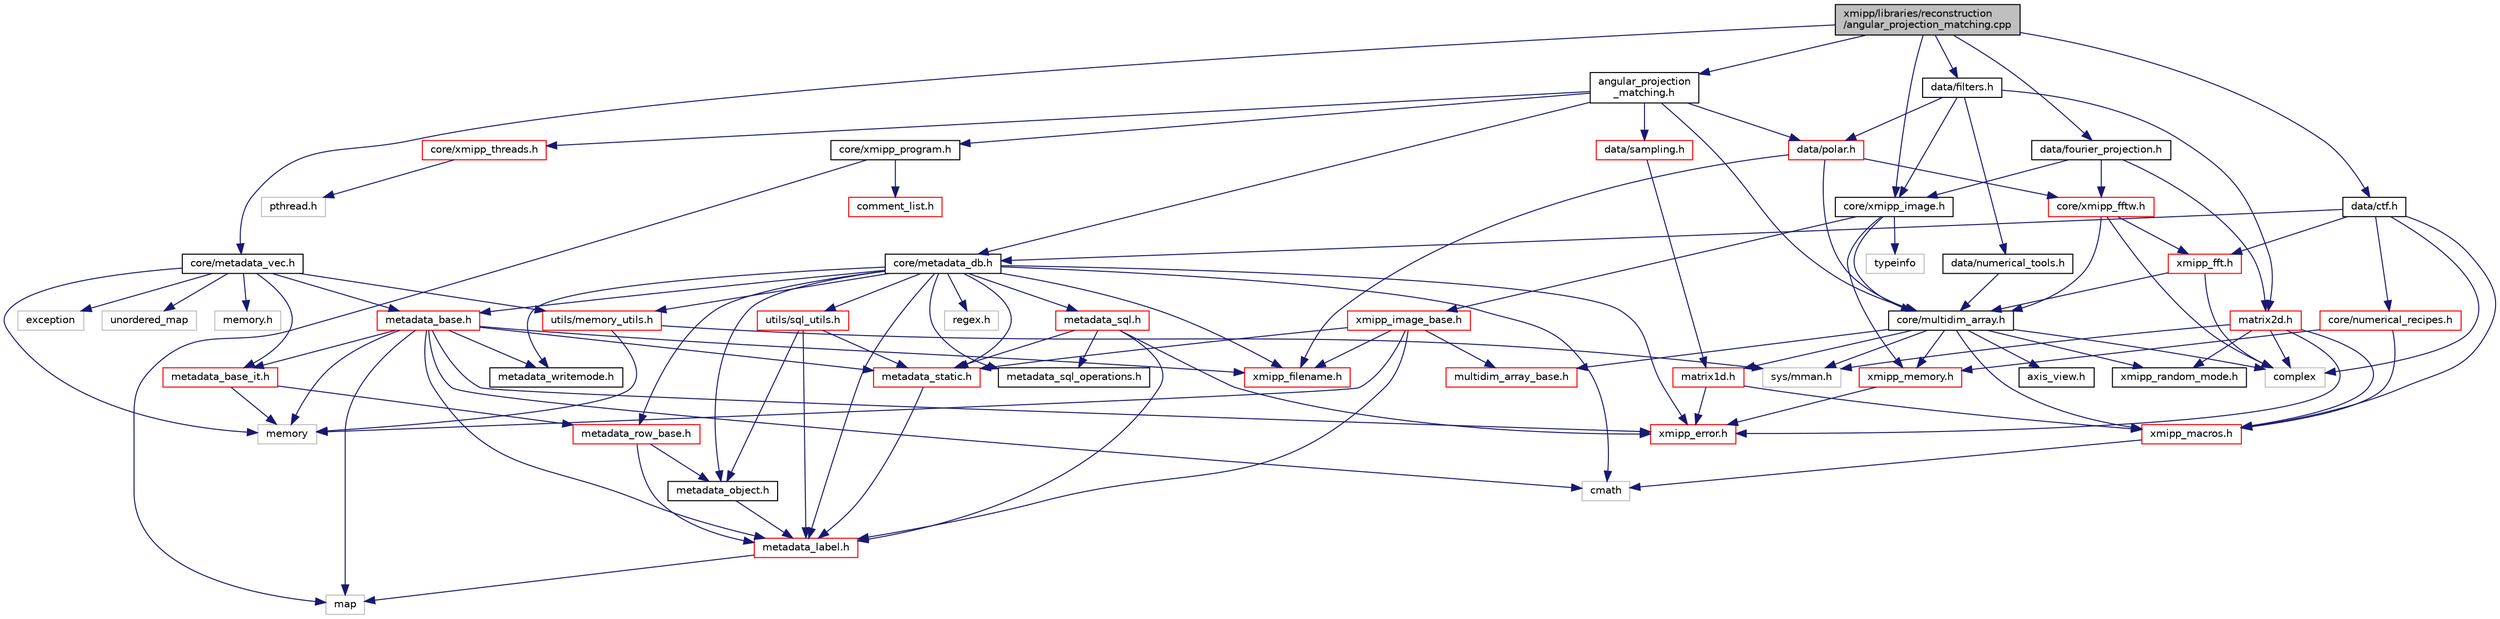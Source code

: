 digraph "xmipp/libraries/reconstruction/angular_projection_matching.cpp"
{
  edge [fontname="Helvetica",fontsize="10",labelfontname="Helvetica",labelfontsize="10"];
  node [fontname="Helvetica",fontsize="10",shape=record];
  Node0 [label="xmipp/libraries/reconstruction\l/angular_projection_matching.cpp",height=0.2,width=0.4,color="black", fillcolor="grey75", style="filled", fontcolor="black"];
  Node0 -> Node1 [color="midnightblue",fontsize="10",style="solid",fontname="Helvetica"];
  Node1 [label="angular_projection\l_matching.h",height=0.2,width=0.4,color="black", fillcolor="white", style="filled",URL="$angular__projection__matching_8h.html"];
  Node1 -> Node2 [color="midnightblue",fontsize="10",style="solid",fontname="Helvetica"];
  Node2 [label="core/metadata_db.h",height=0.2,width=0.4,color="black", fillcolor="white", style="filled",URL="$metadata__db_8h.html"];
  Node2 -> Node3 [color="midnightblue",fontsize="10",style="solid",fontname="Helvetica"];
  Node3 [label="regex.h",height=0.2,width=0.4,color="grey75", fillcolor="white", style="filled"];
  Node2 -> Node4 [color="midnightblue",fontsize="10",style="solid",fontname="Helvetica"];
  Node4 [label="cmath",height=0.2,width=0.4,color="grey75", fillcolor="white", style="filled"];
  Node2 -> Node5 [color="midnightblue",fontsize="10",style="solid",fontname="Helvetica"];
  Node5 [label="utils/memory_utils.h",height=0.2,width=0.4,color="red", fillcolor="white", style="filled",URL="$memory__utils_8h.html"];
  Node5 -> Node9 [color="midnightblue",fontsize="10",style="solid",fontname="Helvetica"];
  Node9 [label="memory",height=0.2,width=0.4,color="grey75", fillcolor="white", style="filled"];
  Node5 -> Node10 [color="midnightblue",fontsize="10",style="solid",fontname="Helvetica"];
  Node10 [label="sys/mman.h",height=0.2,width=0.4,color="grey75", fillcolor="white", style="filled"];
  Node2 -> Node12 [color="midnightblue",fontsize="10",style="solid",fontname="Helvetica"];
  Node12 [label="metadata_base.h",height=0.2,width=0.4,color="red", fillcolor="white", style="filled",URL="$metadata__base_8h.html"];
  Node12 -> Node13 [color="midnightblue",fontsize="10",style="solid",fontname="Helvetica"];
  Node13 [label="map",height=0.2,width=0.4,color="grey75", fillcolor="white", style="filled"];
  Node12 -> Node4 [color="midnightblue",fontsize="10",style="solid",fontname="Helvetica"];
  Node12 -> Node9 [color="midnightblue",fontsize="10",style="solid",fontname="Helvetica"];
  Node12 -> Node14 [color="midnightblue",fontsize="10",style="solid",fontname="Helvetica"];
  Node14 [label="xmipp_error.h",height=0.2,width=0.4,color="red", fillcolor="white", style="filled",URL="$xmipp__error_8h.html"];
  Node12 -> Node20 [color="midnightblue",fontsize="10",style="solid",fontname="Helvetica"];
  Node20 [label="xmipp_filename.h",height=0.2,width=0.4,color="red", fillcolor="white", style="filled",URL="$xmipp__filename_8h.html"];
  Node12 -> Node23 [color="midnightblue",fontsize="10",style="solid",fontname="Helvetica"];
  Node23 [label="metadata_label.h",height=0.2,width=0.4,color="red", fillcolor="white", style="filled",URL="$metadata__label_8h.html"];
  Node23 -> Node13 [color="midnightblue",fontsize="10",style="solid",fontname="Helvetica"];
  Node12 -> Node24 [color="midnightblue",fontsize="10",style="solid",fontname="Helvetica"];
  Node24 [label="metadata_writemode.h",height=0.2,width=0.4,color="black", fillcolor="white", style="filled",URL="$metadata__writemode_8h.html"];
  Node12 -> Node25 [color="midnightblue",fontsize="10",style="solid",fontname="Helvetica"];
  Node25 [label="metadata_base_it.h",height=0.2,width=0.4,color="red", fillcolor="white", style="filled",URL="$metadata__base__it_8h.html"];
  Node25 -> Node9 [color="midnightblue",fontsize="10",style="solid",fontname="Helvetica"];
  Node25 -> Node26 [color="midnightblue",fontsize="10",style="solid",fontname="Helvetica"];
  Node26 [label="metadata_row_base.h",height=0.2,width=0.4,color="red", fillcolor="white", style="filled",URL="$metadata__row__base_8h.html"];
  Node26 -> Node23 [color="midnightblue",fontsize="10",style="solid",fontname="Helvetica"];
  Node26 -> Node27 [color="midnightblue",fontsize="10",style="solid",fontname="Helvetica"];
  Node27 [label="metadata_object.h",height=0.2,width=0.4,color="black", fillcolor="white", style="filled",URL="$metadata__object_8h.html"];
  Node27 -> Node23 [color="midnightblue",fontsize="10",style="solid",fontname="Helvetica"];
  Node12 -> Node29 [color="midnightblue",fontsize="10",style="solid",fontname="Helvetica"];
  Node29 [label="metadata_static.h",height=0.2,width=0.4,color="red", fillcolor="white", style="filled",URL="$metadata__static_8h.html"];
  Node29 -> Node23 [color="midnightblue",fontsize="10",style="solid",fontname="Helvetica"];
  Node2 -> Node23 [color="midnightblue",fontsize="10",style="solid",fontname="Helvetica"];
  Node2 -> Node27 [color="midnightblue",fontsize="10",style="solid",fontname="Helvetica"];
  Node2 -> Node26 [color="midnightblue",fontsize="10",style="solid",fontname="Helvetica"];
  Node2 -> Node29 [color="midnightblue",fontsize="10",style="solid",fontname="Helvetica"];
  Node2 -> Node34 [color="midnightblue",fontsize="10",style="solid",fontname="Helvetica"];
  Node34 [label="metadata_sql.h",height=0.2,width=0.4,color="red", fillcolor="white", style="filled",URL="$metadata__sql_8h.html"];
  Node34 -> Node23 [color="midnightblue",fontsize="10",style="solid",fontname="Helvetica"];
  Node34 -> Node14 [color="midnightblue",fontsize="10",style="solid",fontname="Helvetica"];
  Node34 -> Node36 [color="midnightblue",fontsize="10",style="solid",fontname="Helvetica"];
  Node36 [label="metadata_sql_operations.h",height=0.2,width=0.4,color="black", fillcolor="white", style="filled",URL="$metadata__sql__operations_8h.html"];
  Node34 -> Node29 [color="midnightblue",fontsize="10",style="solid",fontname="Helvetica"];
  Node2 -> Node36 [color="midnightblue",fontsize="10",style="solid",fontname="Helvetica"];
  Node2 -> Node37 [color="midnightblue",fontsize="10",style="solid",fontname="Helvetica"];
  Node37 [label="utils/sql_utils.h",height=0.2,width=0.4,color="red", fillcolor="white", style="filled",URL="$sql__utils_8h.html"];
  Node37 -> Node23 [color="midnightblue",fontsize="10",style="solid",fontname="Helvetica"];
  Node37 -> Node27 [color="midnightblue",fontsize="10",style="solid",fontname="Helvetica"];
  Node37 -> Node29 [color="midnightblue",fontsize="10",style="solid",fontname="Helvetica"];
  Node2 -> Node14 [color="midnightblue",fontsize="10",style="solid",fontname="Helvetica"];
  Node2 -> Node20 [color="midnightblue",fontsize="10",style="solid",fontname="Helvetica"];
  Node2 -> Node24 [color="midnightblue",fontsize="10",style="solid",fontname="Helvetica"];
  Node1 -> Node38 [color="midnightblue",fontsize="10",style="solid",fontname="Helvetica"];
  Node38 [label="core/multidim_array.h",height=0.2,width=0.4,color="black", fillcolor="white", style="filled",URL="$multidim__array_8h.html"];
  Node38 -> Node39 [color="midnightblue",fontsize="10",style="solid",fontname="Helvetica"];
  Node39 [label="xmipp_macros.h",height=0.2,width=0.4,color="red", fillcolor="white", style="filled",URL="$xmipp__macros_8h.html"];
  Node39 -> Node4 [color="midnightblue",fontsize="10",style="solid",fontname="Helvetica"];
  Node38 -> Node10 [color="midnightblue",fontsize="10",style="solid",fontname="Helvetica"];
  Node38 -> Node41 [color="midnightblue",fontsize="10",style="solid",fontname="Helvetica"];
  Node41 [label="complex",height=0.2,width=0.4,color="grey75", fillcolor="white", style="filled"];
  Node38 -> Node42 [color="midnightblue",fontsize="10",style="solid",fontname="Helvetica"];
  Node42 [label="matrix1d.h",height=0.2,width=0.4,color="red", fillcolor="white", style="filled",URL="$matrix1d_8h.html"];
  Node42 -> Node14 [color="midnightblue",fontsize="10",style="solid",fontname="Helvetica"];
  Node42 -> Node39 [color="midnightblue",fontsize="10",style="solid",fontname="Helvetica"];
  Node38 -> Node43 [color="midnightblue",fontsize="10",style="solid",fontname="Helvetica"];
  Node43 [label="xmipp_random_mode.h",height=0.2,width=0.4,color="black", fillcolor="white", style="filled",URL="$xmipp__random__mode_8h.html"];
  Node38 -> Node44 [color="midnightblue",fontsize="10",style="solid",fontname="Helvetica"];
  Node44 [label="multidim_array_base.h",height=0.2,width=0.4,color="red", fillcolor="white", style="filled",URL="$multidim__array__base_8h.html"];
  Node38 -> Node48 [color="midnightblue",fontsize="10",style="solid",fontname="Helvetica"];
  Node48 [label="xmipp_memory.h",height=0.2,width=0.4,color="red", fillcolor="white", style="filled",URL="$xmipp__memory_8h.html"];
  Node48 -> Node14 [color="midnightblue",fontsize="10",style="solid",fontname="Helvetica"];
  Node38 -> Node49 [color="midnightblue",fontsize="10",style="solid",fontname="Helvetica"];
  Node49 [label="axis_view.h",height=0.2,width=0.4,color="black", fillcolor="white", style="filled",URL="$axis__view_8h.html"];
  Node1 -> Node50 [color="midnightblue",fontsize="10",style="solid",fontname="Helvetica"];
  Node50 [label="core/xmipp_program.h",height=0.2,width=0.4,color="black", fillcolor="white", style="filled",URL="$xmipp__program_8h.html"];
  Node50 -> Node13 [color="midnightblue",fontsize="10",style="solid",fontname="Helvetica"];
  Node50 -> Node51 [color="midnightblue",fontsize="10",style="solid",fontname="Helvetica"];
  Node51 [label="comment_list.h",height=0.2,width=0.4,color="red", fillcolor="white", style="filled",URL="$comment__list_8h.html"];
  Node1 -> Node52 [color="midnightblue",fontsize="10",style="solid",fontname="Helvetica"];
  Node52 [label="core/xmipp_threads.h",height=0.2,width=0.4,color="red", fillcolor="white", style="filled",URL="$xmipp__threads_8h.html"];
  Node52 -> Node53 [color="midnightblue",fontsize="10",style="solid",fontname="Helvetica"];
  Node53 [label="pthread.h",height=0.2,width=0.4,color="grey75", fillcolor="white", style="filled"];
  Node1 -> Node55 [color="midnightblue",fontsize="10",style="solid",fontname="Helvetica"];
  Node55 [label="data/polar.h",height=0.2,width=0.4,color="red", fillcolor="white", style="filled",URL="$polar_8h.html"];
  Node55 -> Node38 [color="midnightblue",fontsize="10",style="solid",fontname="Helvetica"];
  Node55 -> Node58 [color="midnightblue",fontsize="10",style="solid",fontname="Helvetica"];
  Node58 [label="core/xmipp_fftw.h",height=0.2,width=0.4,color="red", fillcolor="white", style="filled",URL="$xmipp__fftw_8h.html"];
  Node58 -> Node41 [color="midnightblue",fontsize="10",style="solid",fontname="Helvetica"];
  Node58 -> Node38 [color="midnightblue",fontsize="10",style="solid",fontname="Helvetica"];
  Node58 -> Node62 [color="midnightblue",fontsize="10",style="solid",fontname="Helvetica"];
  Node62 [label="xmipp_fft.h",height=0.2,width=0.4,color="red", fillcolor="white", style="filled",URL="$xmipp__fft_8h.html"];
  Node62 -> Node41 [color="midnightblue",fontsize="10",style="solid",fontname="Helvetica"];
  Node62 -> Node38 [color="midnightblue",fontsize="10",style="solid",fontname="Helvetica"];
  Node55 -> Node20 [color="midnightblue",fontsize="10",style="solid",fontname="Helvetica"];
  Node1 -> Node65 [color="midnightblue",fontsize="10",style="solid",fontname="Helvetica"];
  Node65 [label="data/sampling.h",height=0.2,width=0.4,color="red", fillcolor="white", style="filled",URL="$sampling_8h.html"];
  Node65 -> Node42 [color="midnightblue",fontsize="10",style="solid",fontname="Helvetica"];
  Node0 -> Node71 [color="midnightblue",fontsize="10",style="solid",fontname="Helvetica"];
  Node71 [label="core/xmipp_image.h",height=0.2,width=0.4,color="black", fillcolor="white", style="filled",URL="$xmipp__image_8h.html"];
  Node71 -> Node72 [color="midnightblue",fontsize="10",style="solid",fontname="Helvetica"];
  Node72 [label="typeinfo",height=0.2,width=0.4,color="grey75", fillcolor="white", style="filled"];
  Node71 -> Node38 [color="midnightblue",fontsize="10",style="solid",fontname="Helvetica"];
  Node71 -> Node73 [color="midnightblue",fontsize="10",style="solid",fontname="Helvetica"];
  Node73 [label="xmipp_image_base.h",height=0.2,width=0.4,color="red", fillcolor="white", style="filled",URL="$xmipp__image__base_8h.html"];
  Node73 -> Node9 [color="midnightblue",fontsize="10",style="solid",fontname="Helvetica"];
  Node73 -> Node23 [color="midnightblue",fontsize="10",style="solid",fontname="Helvetica"];
  Node73 -> Node29 [color="midnightblue",fontsize="10",style="solid",fontname="Helvetica"];
  Node73 -> Node44 [color="midnightblue",fontsize="10",style="solid",fontname="Helvetica"];
  Node73 -> Node20 [color="midnightblue",fontsize="10",style="solid",fontname="Helvetica"];
  Node71 -> Node48 [color="midnightblue",fontsize="10",style="solid",fontname="Helvetica"];
  Node0 -> Node91 [color="midnightblue",fontsize="10",style="solid",fontname="Helvetica"];
  Node91 [label="core/metadata_vec.h",height=0.2,width=0.4,color="black", fillcolor="white", style="filled",URL="$metadata__vec_8h.html"];
  Node91 -> Node9 [color="midnightblue",fontsize="10",style="solid",fontname="Helvetica"];
  Node91 -> Node92 [color="midnightblue",fontsize="10",style="solid",fontname="Helvetica"];
  Node92 [label="exception",height=0.2,width=0.4,color="grey75", fillcolor="white", style="filled"];
  Node91 -> Node93 [color="midnightblue",fontsize="10",style="solid",fontname="Helvetica"];
  Node93 [label="unordered_map",height=0.2,width=0.4,color="grey75", fillcolor="white", style="filled"];
  Node91 -> Node94 [color="midnightblue",fontsize="10",style="solid",fontname="Helvetica"];
  Node94 [label="memory.h",height=0.2,width=0.4,color="grey75", fillcolor="white", style="filled"];
  Node91 -> Node12 [color="midnightblue",fontsize="10",style="solid",fontname="Helvetica"];
  Node91 -> Node25 [color="midnightblue",fontsize="10",style="solid",fontname="Helvetica"];
  Node91 -> Node5 [color="midnightblue",fontsize="10",style="solid",fontname="Helvetica"];
  Node0 -> Node95 [color="midnightblue",fontsize="10",style="solid",fontname="Helvetica"];
  Node95 [label="data/fourier_projection.h",height=0.2,width=0.4,color="black", fillcolor="white", style="filled",URL="$fourier__projection_8h.html"];
  Node95 -> Node67 [color="midnightblue",fontsize="10",style="solid",fontname="Helvetica"];
  Node67 [label="matrix2d.h",height=0.2,width=0.4,color="red", fillcolor="white", style="filled",URL="$matrix2d_8h.html"];
  Node67 -> Node41 [color="midnightblue",fontsize="10",style="solid",fontname="Helvetica"];
  Node67 -> Node43 [color="midnightblue",fontsize="10",style="solid",fontname="Helvetica"];
  Node67 -> Node39 [color="midnightblue",fontsize="10",style="solid",fontname="Helvetica"];
  Node67 -> Node14 [color="midnightblue",fontsize="10",style="solid",fontname="Helvetica"];
  Node67 -> Node10 [color="midnightblue",fontsize="10",style="solid",fontname="Helvetica"];
  Node95 -> Node58 [color="midnightblue",fontsize="10",style="solid",fontname="Helvetica"];
  Node95 -> Node71 [color="midnightblue",fontsize="10",style="solid",fontname="Helvetica"];
  Node0 -> Node96 [color="midnightblue",fontsize="10",style="solid",fontname="Helvetica"];
  Node96 [label="data/ctf.h",height=0.2,width=0.4,color="black", fillcolor="white", style="filled",URL="$ctf_8h.html"];
  Node96 -> Node41 [color="midnightblue",fontsize="10",style="solid",fontname="Helvetica"];
  Node96 -> Node2 [color="midnightblue",fontsize="10",style="solid",fontname="Helvetica"];
  Node96 -> Node97 [color="midnightblue",fontsize="10",style="solid",fontname="Helvetica"];
  Node97 [label="core/numerical_recipes.h",height=0.2,width=0.4,color="red", fillcolor="white", style="filled",URL="$numerical__recipes_8h.html"];
  Node97 -> Node48 [color="midnightblue",fontsize="10",style="solid",fontname="Helvetica"];
  Node97 -> Node39 [color="midnightblue",fontsize="10",style="solid",fontname="Helvetica"];
  Node96 -> Node62 [color="midnightblue",fontsize="10",style="solid",fontname="Helvetica"];
  Node96 -> Node39 [color="midnightblue",fontsize="10",style="solid",fontname="Helvetica"];
  Node0 -> Node100 [color="midnightblue",fontsize="10",style="solid",fontname="Helvetica"];
  Node100 [label="data/filters.h",height=0.2,width=0.4,color="black", fillcolor="white", style="filled",URL="$filters_8h.html"];
  Node100 -> Node71 [color="midnightblue",fontsize="10",style="solid",fontname="Helvetica"];
  Node100 -> Node67 [color="midnightblue",fontsize="10",style="solid",fontname="Helvetica"];
  Node100 -> Node101 [color="midnightblue",fontsize="10",style="solid",fontname="Helvetica"];
  Node101 [label="data/numerical_tools.h",height=0.2,width=0.4,color="black", fillcolor="white", style="filled",URL="$numerical__tools_8h.html"];
  Node101 -> Node38 [color="midnightblue",fontsize="10",style="solid",fontname="Helvetica"];
  Node100 -> Node55 [color="midnightblue",fontsize="10",style="solid",fontname="Helvetica"];
}
